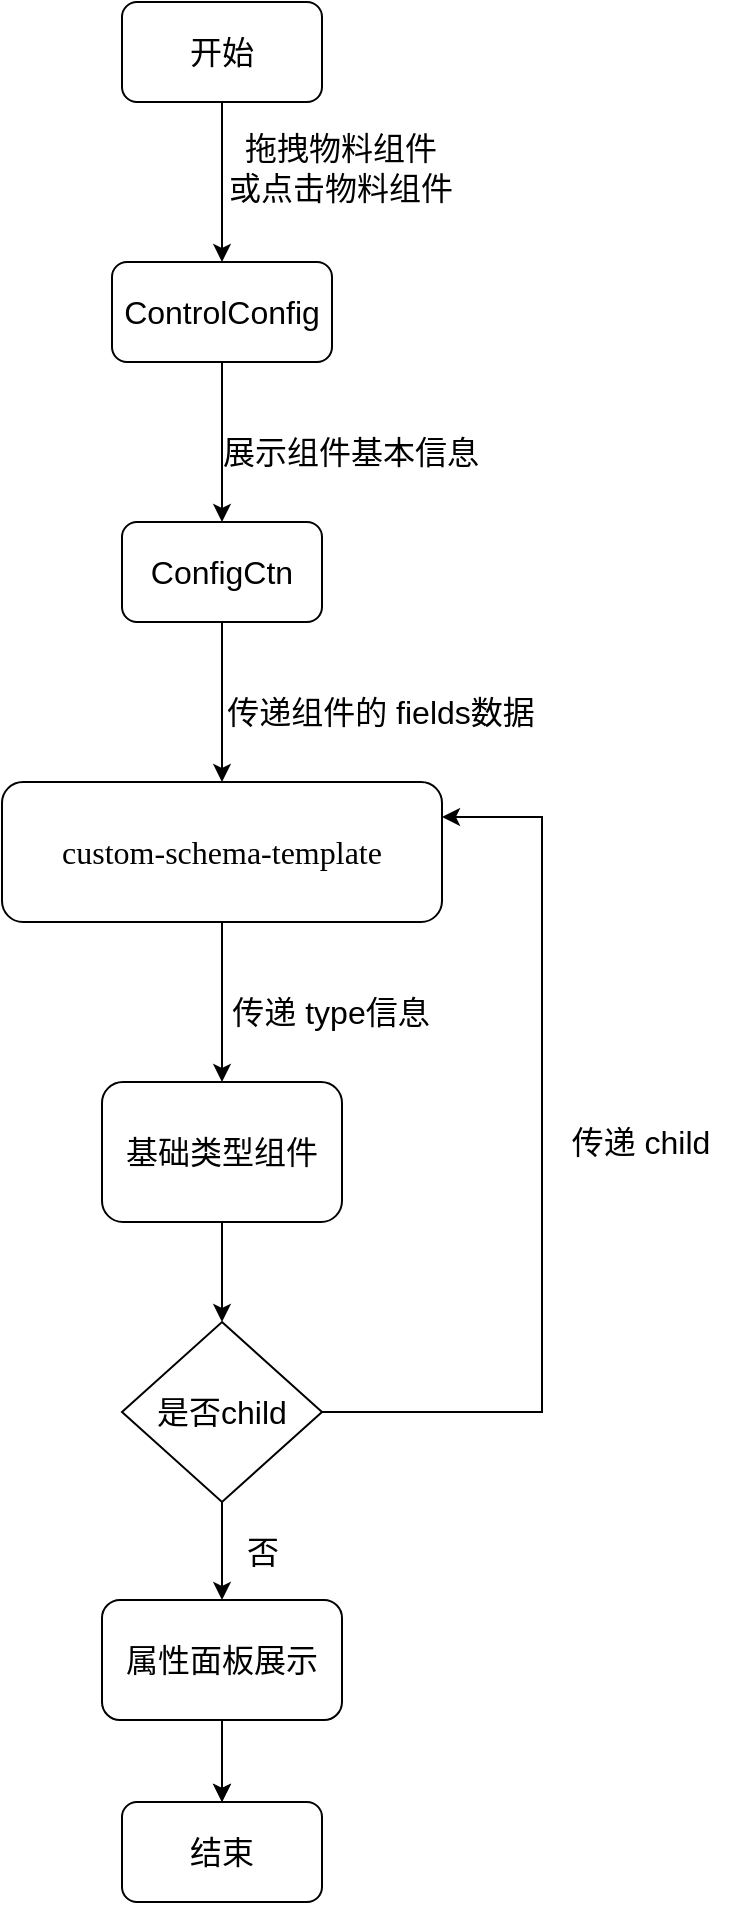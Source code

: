 <mxfile version="24.2.0" type="github">
  <diagram name="第 1 页" id="5nhN6EQOwDwZ_oLLfXot">
    <mxGraphModel dx="1908" dy="1212" grid="1" gridSize="10" guides="1" tooltips="1" connect="1" arrows="1" fold="1" page="1" pageScale="1" pageWidth="827" pageHeight="1169" math="0" shadow="0">
      <root>
        <mxCell id="0" />
        <mxCell id="1" parent="0" />
        <mxCell id="67s019qZUrE5Q8vtILSB-1" value="" style="edgeStyle=orthogonalEdgeStyle;rounded=0;orthogonalLoop=1;jettySize=auto;html=1;fontSize=16;" parent="1" source="67s019qZUrE5Q8vtILSB-2" target="67s019qZUrE5Q8vtILSB-4" edge="1">
          <mxGeometry relative="1" as="geometry" />
        </mxCell>
        <mxCell id="67s019qZUrE5Q8vtILSB-2" value="开始" style="rounded=1;whiteSpace=wrap;html=1;fontSize=16;" parent="1" vertex="1">
          <mxGeometry x="190" y="750" width="100" height="50" as="geometry" />
        </mxCell>
        <mxCell id="67s019qZUrE5Q8vtILSB-3" value="" style="edgeStyle=orthogonalEdgeStyle;rounded=0;orthogonalLoop=1;jettySize=auto;html=1;fontSize=16;" parent="1" source="67s019qZUrE5Q8vtILSB-4" target="67s019qZUrE5Q8vtILSB-6" edge="1">
          <mxGeometry relative="1" as="geometry" />
        </mxCell>
        <mxCell id="67s019qZUrE5Q8vtILSB-4" value="ControlConfig" style="rounded=1;whiteSpace=wrap;html=1;fontSize=16;" parent="1" vertex="1">
          <mxGeometry x="185" y="880" width="110" height="50" as="geometry" />
        </mxCell>
        <mxCell id="67s019qZUrE5Q8vtILSB-5" value="" style="edgeStyle=orthogonalEdgeStyle;rounded=0;orthogonalLoop=1;jettySize=auto;html=1;fontSize=16;" parent="1" source="67s019qZUrE5Q8vtILSB-6" edge="1">
          <mxGeometry relative="1" as="geometry">
            <mxPoint x="240" y="1140" as="targetPoint" />
          </mxGeometry>
        </mxCell>
        <mxCell id="67s019qZUrE5Q8vtILSB-6" value="ConfigCtn" style="rounded=1;whiteSpace=wrap;html=1;fontSize=16;" parent="1" vertex="1">
          <mxGeometry x="190" y="1010" width="100" height="50" as="geometry" />
        </mxCell>
        <mxCell id="67s019qZUrE5Q8vtILSB-7" value="" style="edgeStyle=orthogonalEdgeStyle;rounded=0;orthogonalLoop=1;jettySize=auto;html=1;fontSize=16;" parent="1" source="67s019qZUrE5Q8vtILSB-8" target="67s019qZUrE5Q8vtILSB-10" edge="1">
          <mxGeometry relative="1" as="geometry" />
        </mxCell>
        <mxCell id="67s019qZUrE5Q8vtILSB-8" value="&lt;p style=&quot;margin: 0pt 0pt 0.0pt; text-align: justify; font-family: &amp;quot;Times New Roman&amp;quot;; font-size: 16px;&quot; class=&quot;MsoNormal&quot;&gt;&lt;span style=&quot;font-family: &amp;quot;Times New Roman Regular&amp;quot;; font-size: 16px;&quot;&gt;custom-schema-template&lt;/span&gt;&lt;/p&gt;" style="rounded=1;whiteSpace=wrap;html=1;fontSize=16;" parent="1" vertex="1">
          <mxGeometry x="130" y="1140" width="220" height="70" as="geometry" />
        </mxCell>
        <mxCell id="67s019qZUrE5Q8vtILSB-9" value="" style="edgeStyle=orthogonalEdgeStyle;rounded=0;orthogonalLoop=1;jettySize=auto;html=1;fontSize=16;" parent="1" source="67s019qZUrE5Q8vtILSB-10" target="67s019qZUrE5Q8vtILSB-20" edge="1">
          <mxGeometry relative="1" as="geometry" />
        </mxCell>
        <mxCell id="67s019qZUrE5Q8vtILSB-10" value="基础类型组件" style="rounded=1;whiteSpace=wrap;html=1;fontSize=16;" parent="1" vertex="1">
          <mxGeometry x="180" y="1290" width="120" height="70" as="geometry" />
        </mxCell>
        <mxCell id="67s019qZUrE5Q8vtILSB-11" value="" style="edgeStyle=orthogonalEdgeStyle;rounded=0;orthogonalLoop=1;jettySize=auto;html=1;fontSize=16;" parent="1" source="67s019qZUrE5Q8vtILSB-12" target="67s019qZUrE5Q8vtILSB-13" edge="1">
          <mxGeometry relative="1" as="geometry" />
        </mxCell>
        <mxCell id="OfUxl9rrtyd-PGUmTfTk-1" value="" style="edgeStyle=orthogonalEdgeStyle;rounded=0;orthogonalLoop=1;jettySize=auto;html=1;fontSize=16;" edge="1" parent="1" source="67s019qZUrE5Q8vtILSB-12" target="67s019qZUrE5Q8vtILSB-13">
          <mxGeometry relative="1" as="geometry" />
        </mxCell>
        <mxCell id="67s019qZUrE5Q8vtILSB-12" value="属性面板展示" style="rounded=1;whiteSpace=wrap;html=1;fontSize=16;" parent="1" vertex="1">
          <mxGeometry x="180" y="1549" width="120" height="60" as="geometry" />
        </mxCell>
        <mxCell id="67s019qZUrE5Q8vtILSB-13" value="结束" style="rounded=1;whiteSpace=wrap;html=1;fontSize=16;" parent="1" vertex="1">
          <mxGeometry x="190" y="1650" width="100" height="50" as="geometry" />
        </mxCell>
        <mxCell id="67s019qZUrE5Q8vtILSB-14" value="拖拽物料组件&lt;br style=&quot;font-size: 16px;&quot;&gt;或点击物料组件" style="text;html=1;align=center;verticalAlign=middle;resizable=0;points=[];autosize=1;strokeColor=none;fillColor=none;fontSize=16;" parent="1" vertex="1">
          <mxGeometry x="229" y="808" width="140" height="50" as="geometry" />
        </mxCell>
        <mxCell id="67s019qZUrE5Q8vtILSB-15" value="展示组件基本信息" style="text;html=1;align=center;verticalAlign=middle;resizable=0;points=[];autosize=1;strokeColor=none;fillColor=none;fontSize=16;" parent="1" vertex="1">
          <mxGeometry x="229" y="960" width="150" height="30" as="geometry" />
        </mxCell>
        <mxCell id="67s019qZUrE5Q8vtILSB-16" value="传递组件的 fields数据" style="text;html=1;align=center;verticalAlign=middle;resizable=0;points=[];autosize=1;strokeColor=none;fillColor=none;fontSize=16;" parent="1" vertex="1">
          <mxGeometry x="229" y="1090" width="180" height="30" as="geometry" />
        </mxCell>
        <mxCell id="67s019qZUrE5Q8vtILSB-17" value="传递 type信息" style="text;html=1;align=center;verticalAlign=middle;resizable=0;points=[];autosize=1;strokeColor=none;fillColor=none;fontSize=16;" parent="1" vertex="1">
          <mxGeometry x="234" y="1240" width="120" height="30" as="geometry" />
        </mxCell>
        <mxCell id="67s019qZUrE5Q8vtILSB-19" value="" style="edgeStyle=orthogonalEdgeStyle;rounded=0;orthogonalLoop=1;jettySize=auto;html=1;fontSize=16;" parent="1" source="67s019qZUrE5Q8vtILSB-20" target="67s019qZUrE5Q8vtILSB-12" edge="1">
          <mxGeometry relative="1" as="geometry" />
        </mxCell>
        <mxCell id="OfUxl9rrtyd-PGUmTfTk-2" style="edgeStyle=orthogonalEdgeStyle;rounded=0;orthogonalLoop=1;jettySize=auto;html=1;exitX=1;exitY=0.5;exitDx=0;exitDy=0;entryX=1;entryY=0.25;entryDx=0;entryDy=0;fontSize=16;" edge="1" parent="1" source="67s019qZUrE5Q8vtILSB-20" target="67s019qZUrE5Q8vtILSB-8">
          <mxGeometry relative="1" as="geometry">
            <mxPoint x="400" y="1150" as="targetPoint" />
            <Array as="points">
              <mxPoint x="400" y="1455" />
              <mxPoint x="400" y="1158" />
            </Array>
          </mxGeometry>
        </mxCell>
        <mxCell id="67s019qZUrE5Q8vtILSB-20" value="是否child" style="rhombus;whiteSpace=wrap;html=1;fontSize=16;" parent="1" vertex="1">
          <mxGeometry x="190" y="1410" width="100" height="90" as="geometry" />
        </mxCell>
        <mxCell id="67s019qZUrE5Q8vtILSB-21" value="否" style="text;html=1;align=center;verticalAlign=middle;resizable=0;points=[];autosize=1;strokeColor=none;fillColor=none;fontSize=16;" parent="1" vertex="1">
          <mxGeometry x="240" y="1510" width="40" height="30" as="geometry" />
        </mxCell>
        <mxCell id="67s019qZUrE5Q8vtILSB-22" value="传递 child" style="text;html=1;align=center;verticalAlign=middle;resizable=0;points=[];autosize=1;strokeColor=none;fillColor=none;fontSize=16;" parent="1" vertex="1">
          <mxGeometry x="404" y="1305" width="90" height="30" as="geometry" />
        </mxCell>
        <mxCell id="OfUxl9rrtyd-PGUmTfTk-3" style="edgeStyle=orthogonalEdgeStyle;rounded=0;orthogonalLoop=1;jettySize=auto;html=1;exitX=0.5;exitY=1;exitDx=0;exitDy=0;" edge="1" parent="1" source="67s019qZUrE5Q8vtILSB-10" target="67s019qZUrE5Q8vtILSB-10">
          <mxGeometry relative="1" as="geometry" />
        </mxCell>
      </root>
    </mxGraphModel>
  </diagram>
</mxfile>
